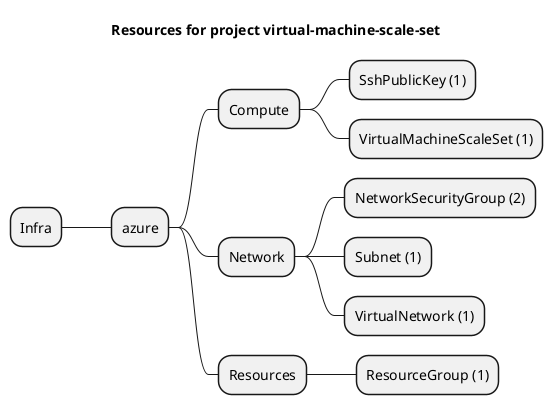 @startmindmap
title Resources for project virtual-machine-scale-set
skinparam monochrome true
+ Infra
++ azure
+++ Compute
++++ SshPublicKey (1)
++++ VirtualMachineScaleSet (1)
+++ Network
++++ NetworkSecurityGroup (2)
++++ Subnet (1)
++++ VirtualNetwork (1)
+++ Resources
++++ ResourceGroup (1)
@endmindmap